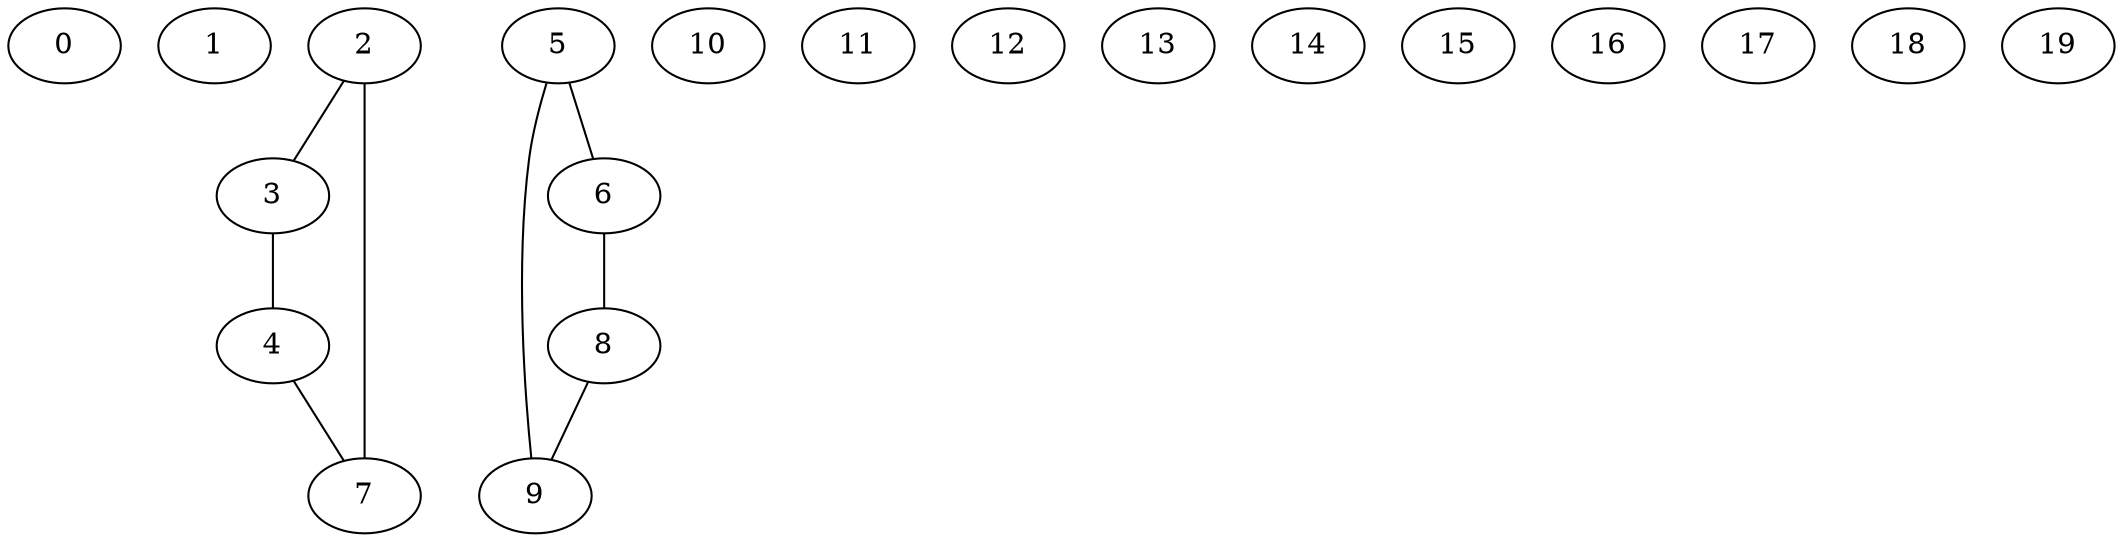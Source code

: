 strict graph  {
	0;
	1;
	2 -- 3;
	2 -- 7;
	3 -- 4;
	4 -- 7;
	5 -- 9;
	5 -- 6;
	6 -- 8;
	8 -- 9;
	10;
	11;
	12;
	13;
	14;
	15;
	16;
	17;
	18;
	19;
}
